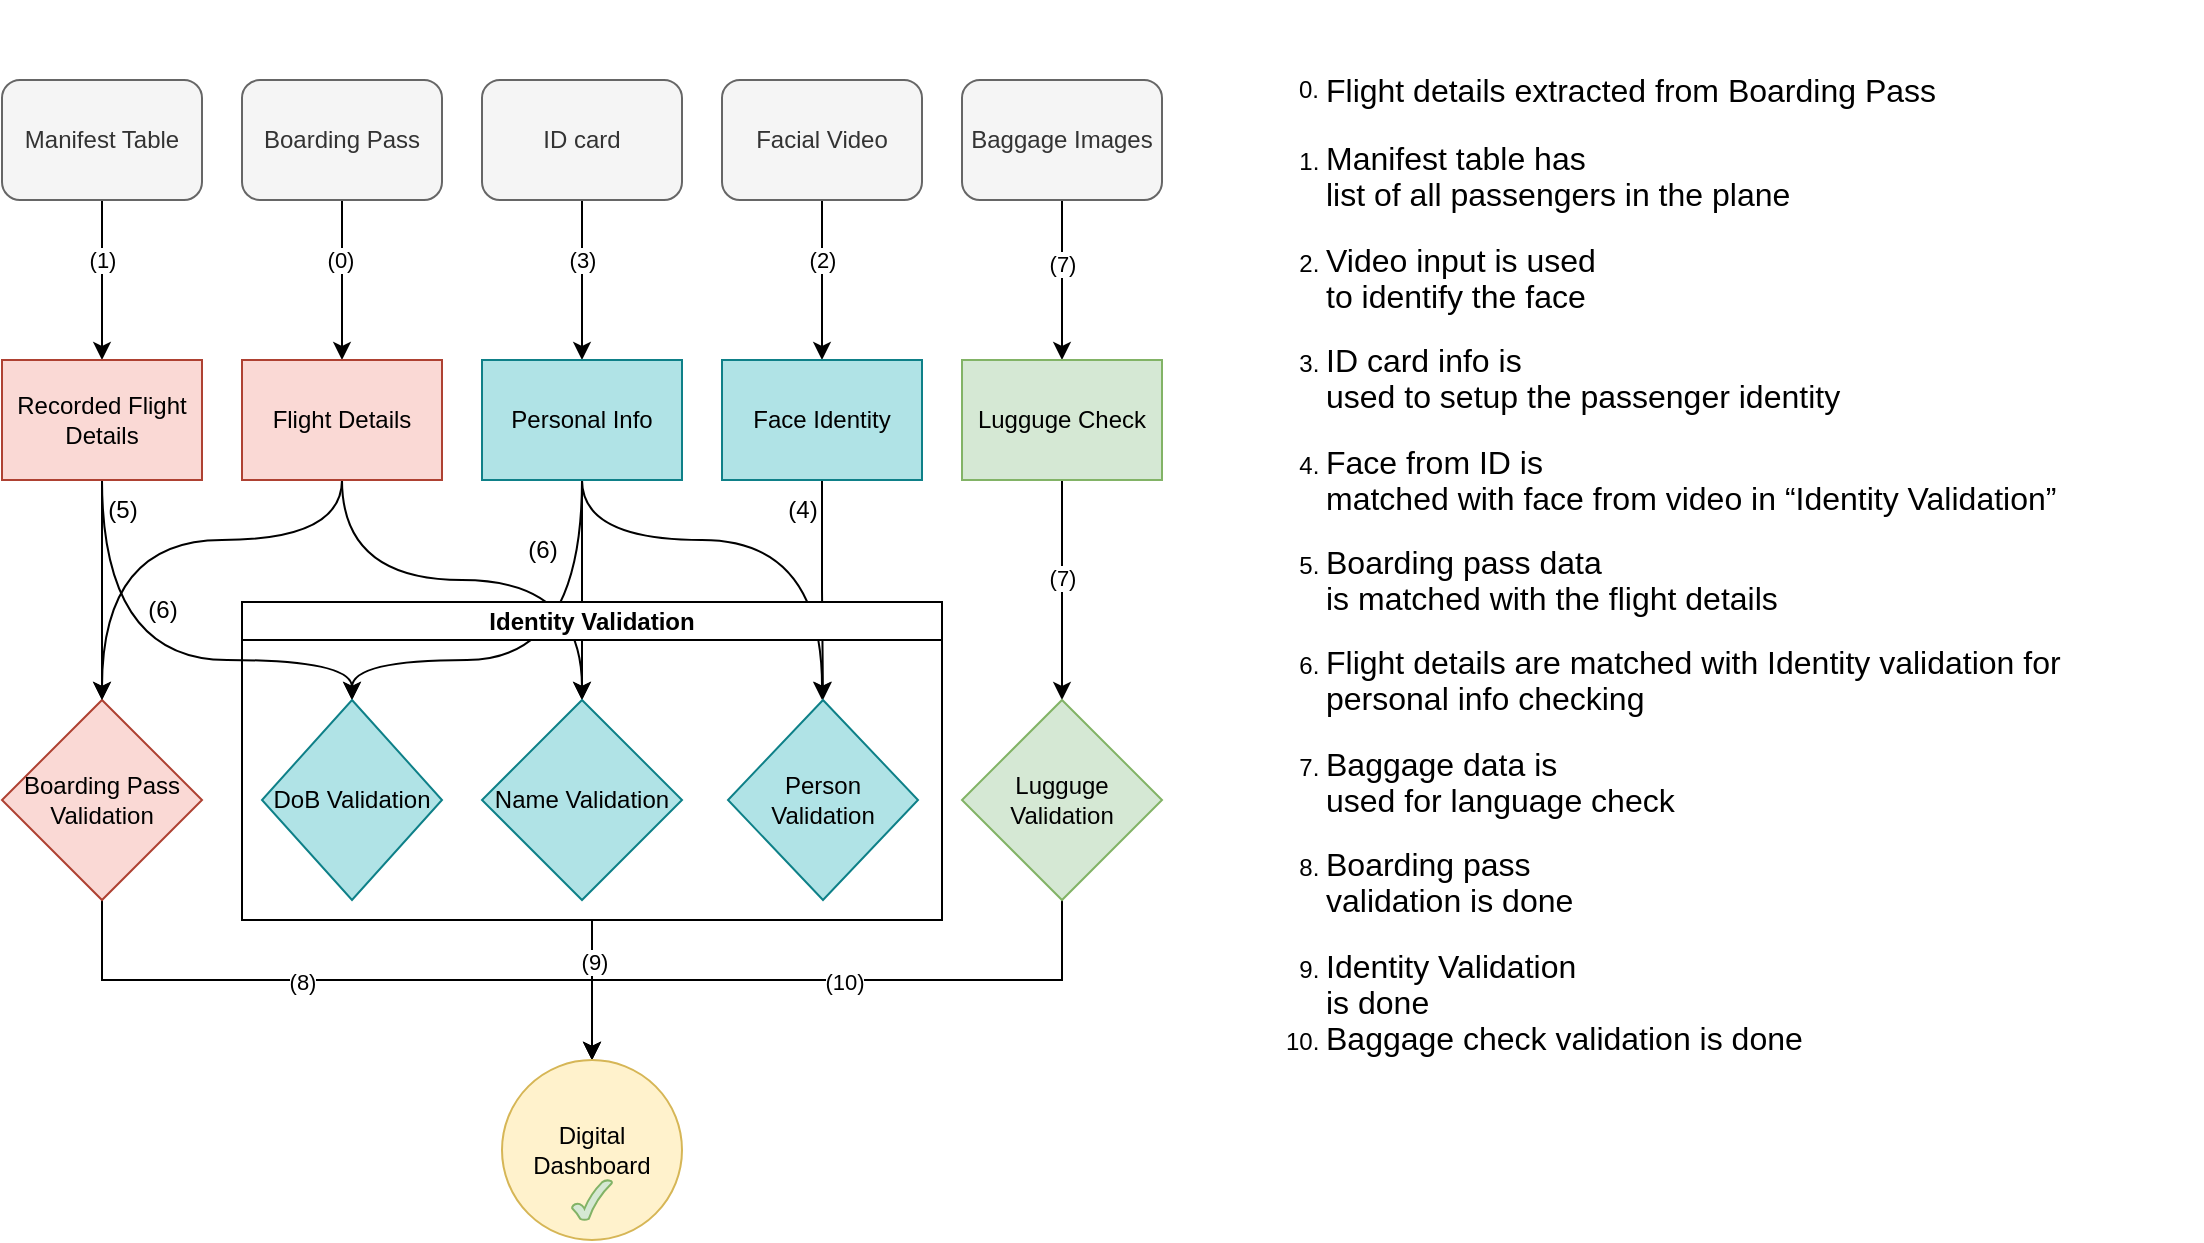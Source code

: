 <mxfile version="22.0.4" type="device" pages="2">
  <diagram name="data flow" id="IYNQmCgIshR-2NRnznrh">
    <mxGraphModel dx="1085" dy="624" grid="1" gridSize="10" guides="1" tooltips="1" connect="1" arrows="1" fold="1" page="1" pageScale="1" pageWidth="827" pageHeight="1169" math="0" shadow="0">
      <root>
        <mxCell id="0" />
        <mxCell id="1" parent="0" />
        <mxCell id="tv6PGRvhd9CO02DmxvT4-9" value="" style="edgeStyle=orthogonalEdgeStyle;rounded=0;orthogonalLoop=1;jettySize=auto;html=1;" edge="1" parent="1" source="tv6PGRvhd9CO02DmxvT4-2" target="tv6PGRvhd9CO02DmxvT4-8">
          <mxGeometry relative="1" as="geometry" />
        </mxCell>
        <mxCell id="tv6PGRvhd9CO02DmxvT4-10" value="(1)" style="edgeLabel;html=1;align=center;verticalAlign=middle;resizable=0;points=[];" vertex="1" connectable="0" parent="tv6PGRvhd9CO02DmxvT4-9">
          <mxGeometry x="-0.009" y="3" relative="1" as="geometry">
            <mxPoint x="-3" y="-10" as="offset" />
          </mxGeometry>
        </mxCell>
        <mxCell id="tv6PGRvhd9CO02DmxvT4-2" value="Manifest Table" style="rounded=1;whiteSpace=wrap;html=1;fillColor=#f5f5f5;strokeColor=#666666;fontColor=#333333;" vertex="1" parent="1">
          <mxGeometry x="150" y="470" width="100" height="60" as="geometry" />
        </mxCell>
        <mxCell id="tv6PGRvhd9CO02DmxvT4-27" value="" style="edgeStyle=orthogonalEdgeStyle;rounded=0;orthogonalLoop=1;jettySize=auto;html=1;" edge="1" parent="1" source="tv6PGRvhd9CO02DmxvT4-3" target="tv6PGRvhd9CO02DmxvT4-26">
          <mxGeometry relative="1" as="geometry" />
        </mxCell>
        <mxCell id="tv6PGRvhd9CO02DmxvT4-28" value="(0)" style="edgeLabel;html=1;align=center;verticalAlign=middle;resizable=0;points=[];" vertex="1" connectable="0" parent="tv6PGRvhd9CO02DmxvT4-27">
          <mxGeometry x="-0.35" y="-1" relative="1" as="geometry">
            <mxPoint y="4" as="offset" />
          </mxGeometry>
        </mxCell>
        <mxCell id="tv6PGRvhd9CO02DmxvT4-3" value="Boarding Pass" style="rounded=1;whiteSpace=wrap;html=1;fillColor=#f5f5f5;strokeColor=#666666;fontColor=#333333;" vertex="1" parent="1">
          <mxGeometry x="270" y="470" width="100" height="60" as="geometry" />
        </mxCell>
        <mxCell id="tv6PGRvhd9CO02DmxvT4-18" value="" style="edgeStyle=orthogonalEdgeStyle;rounded=0;orthogonalLoop=1;jettySize=auto;html=1;" edge="1" parent="1" source="tv6PGRvhd9CO02DmxvT4-4" target="tv6PGRvhd9CO02DmxvT4-17">
          <mxGeometry relative="1" as="geometry" />
        </mxCell>
        <mxCell id="tv6PGRvhd9CO02DmxvT4-19" value="(3)" style="edgeLabel;html=1;align=center;verticalAlign=middle;resizable=0;points=[];" vertex="1" connectable="0" parent="tv6PGRvhd9CO02DmxvT4-18">
          <mxGeometry x="-0.077" y="-2" relative="1" as="geometry">
            <mxPoint x="2" y="-7" as="offset" />
          </mxGeometry>
        </mxCell>
        <mxCell id="tv6PGRvhd9CO02DmxvT4-4" value="ID card" style="rounded=1;whiteSpace=wrap;html=1;fillColor=#f5f5f5;strokeColor=#666666;fontColor=#333333;" vertex="1" parent="1">
          <mxGeometry x="390" y="470" width="100" height="60" as="geometry" />
        </mxCell>
        <mxCell id="tv6PGRvhd9CO02DmxvT4-21" value="" style="edgeStyle=orthogonalEdgeStyle;rounded=0;orthogonalLoop=1;jettySize=auto;html=1;" edge="1" parent="1" source="tv6PGRvhd9CO02DmxvT4-5" target="tv6PGRvhd9CO02DmxvT4-20">
          <mxGeometry relative="1" as="geometry" />
        </mxCell>
        <mxCell id="tv6PGRvhd9CO02DmxvT4-22" value="(2)" style="edgeLabel;html=1;align=center;verticalAlign=middle;resizable=0;points=[];" vertex="1" connectable="0" parent="tv6PGRvhd9CO02DmxvT4-21">
          <mxGeometry x="-0.259" relative="1" as="geometry">
            <mxPoint as="offset" />
          </mxGeometry>
        </mxCell>
        <mxCell id="tv6PGRvhd9CO02DmxvT4-5" value="Facial Video" style="rounded=1;whiteSpace=wrap;html=1;fillColor=#f5f5f5;strokeColor=#666666;fontColor=#333333;" vertex="1" parent="1">
          <mxGeometry x="510" y="470" width="100" height="60" as="geometry" />
        </mxCell>
        <mxCell id="tv6PGRvhd9CO02DmxvT4-24" value="" style="edgeStyle=orthogonalEdgeStyle;rounded=0;orthogonalLoop=1;jettySize=auto;html=1;" edge="1" parent="1" source="tv6PGRvhd9CO02DmxvT4-6" target="tv6PGRvhd9CO02DmxvT4-23">
          <mxGeometry relative="1" as="geometry" />
        </mxCell>
        <mxCell id="tv6PGRvhd9CO02DmxvT4-25" value="(7)" style="edgeLabel;html=1;align=center;verticalAlign=middle;resizable=0;points=[];" vertex="1" connectable="0" parent="tv6PGRvhd9CO02DmxvT4-24">
          <mxGeometry x="-0.214" relative="1" as="geometry">
            <mxPoint as="offset" />
          </mxGeometry>
        </mxCell>
        <mxCell id="tv6PGRvhd9CO02DmxvT4-6" value="Baggage Images" style="rounded=1;whiteSpace=wrap;html=1;fillColor=#f5f5f5;strokeColor=#666666;fontColor=#333333;" vertex="1" parent="1">
          <mxGeometry x="630" y="470" width="100" height="60" as="geometry" />
        </mxCell>
        <mxCell id="tv6PGRvhd9CO02DmxvT4-32" style="edgeStyle=orthogonalEdgeStyle;rounded=0;orthogonalLoop=1;jettySize=auto;html=1;exitX=0.5;exitY=1;exitDx=0;exitDy=0;entryX=0.5;entryY=0;entryDx=0;entryDy=0;" edge="1" parent="1" source="tv6PGRvhd9CO02DmxvT4-8" target="tv6PGRvhd9CO02DmxvT4-15">
          <mxGeometry relative="1" as="geometry" />
        </mxCell>
        <mxCell id="tv6PGRvhd9CO02DmxvT4-52" style="edgeStyle=orthogonalEdgeStyle;orthogonalLoop=1;jettySize=auto;html=1;exitX=0.5;exitY=1;exitDx=0;exitDy=0;curved=1;" edge="1" parent="1" source="tv6PGRvhd9CO02DmxvT4-8" target="tv6PGRvhd9CO02DmxvT4-13">
          <mxGeometry relative="1" as="geometry">
            <Array as="points">
              <mxPoint x="200" y="760" />
              <mxPoint x="325" y="760" />
            </Array>
          </mxGeometry>
        </mxCell>
        <mxCell id="tv6PGRvhd9CO02DmxvT4-8" value="Recorded Flight Details" style="rounded=0;whiteSpace=wrap;html=1;fillColor=#fad9d5;strokeColor=#ae4132;" vertex="1" parent="1">
          <mxGeometry x="150" y="610" width="100" height="60" as="geometry" />
        </mxCell>
        <mxCell id="tv6PGRvhd9CO02DmxvT4-58" style="edgeStyle=orthogonalEdgeStyle;rounded=0;orthogonalLoop=1;jettySize=auto;html=1;exitX=0.5;exitY=1;exitDx=0;exitDy=0;entryX=0.5;entryY=0;entryDx=0;entryDy=0;" edge="1" parent="1" source="tv6PGRvhd9CO02DmxvT4-15" target="tv6PGRvhd9CO02DmxvT4-54">
          <mxGeometry relative="1" as="geometry" />
        </mxCell>
        <mxCell id="tv6PGRvhd9CO02DmxvT4-61" value="(8)" style="edgeLabel;html=1;align=center;verticalAlign=middle;resizable=0;points=[];" vertex="1" connectable="0" parent="tv6PGRvhd9CO02DmxvT4-58">
          <mxGeometry x="-0.39" y="-1" relative="1" as="geometry">
            <mxPoint x="41" as="offset" />
          </mxGeometry>
        </mxCell>
        <mxCell id="tv6PGRvhd9CO02DmxvT4-15" value="Boarding Pass Validation" style="rhombus;whiteSpace=wrap;html=1;rounded=0;arcSize=16;strokeOpacity=100;fillColor=#fad9d5;strokeColor=#ae4132;" vertex="1" parent="1">
          <mxGeometry x="150" y="780" width="100" height="100" as="geometry" />
        </mxCell>
        <mxCell id="tv6PGRvhd9CO02DmxvT4-41" style="edgeStyle=orthogonalEdgeStyle;orthogonalLoop=1;jettySize=auto;html=1;exitX=0.5;exitY=1;exitDx=0;exitDy=0;entryX=0.495;entryY=0;entryDx=0;entryDy=0;entryPerimeter=0;curved=1;" edge="1" parent="1" source="tv6PGRvhd9CO02DmxvT4-17" target="tv6PGRvhd9CO02DmxvT4-30">
          <mxGeometry relative="1" as="geometry">
            <mxPoint x="560" y="760" as="targetPoint" />
            <Array as="points">
              <mxPoint x="440" y="700" />
              <mxPoint x="560" y="700" />
            </Array>
          </mxGeometry>
        </mxCell>
        <mxCell id="tv6PGRvhd9CO02DmxvT4-43" style="edgeStyle=orthogonalEdgeStyle;rounded=0;orthogonalLoop=1;jettySize=auto;html=1;exitX=0.5;exitY=1;exitDx=0;exitDy=0;entryX=0.5;entryY=0;entryDx=0;entryDy=0;" edge="1" parent="1" source="tv6PGRvhd9CO02DmxvT4-17" target="tv6PGRvhd9CO02DmxvT4-31">
          <mxGeometry relative="1" as="geometry" />
        </mxCell>
        <mxCell id="tv6PGRvhd9CO02DmxvT4-53" style="edgeStyle=orthogonalEdgeStyle;orthogonalLoop=1;jettySize=auto;html=1;exitX=0.5;exitY=1;exitDx=0;exitDy=0;entryX=0.5;entryY=0;entryDx=0;entryDy=0;curved=1;" edge="1" parent="1" source="tv6PGRvhd9CO02DmxvT4-17" target="tv6PGRvhd9CO02DmxvT4-13">
          <mxGeometry relative="1" as="geometry">
            <Array as="points">
              <mxPoint x="440" y="760" />
              <mxPoint x="325" y="760" />
            </Array>
          </mxGeometry>
        </mxCell>
        <mxCell id="tv6PGRvhd9CO02DmxvT4-17" value="Personal Info" style="rounded=0;whiteSpace=wrap;html=1;glass=0;fillColor=#b0e3e6;strokeColor=#0e8088;" vertex="1" parent="1">
          <mxGeometry x="390" y="610" width="100" height="60" as="geometry" />
        </mxCell>
        <mxCell id="tv6PGRvhd9CO02DmxvT4-38" style="edgeStyle=orthogonalEdgeStyle;rounded=0;orthogonalLoop=1;jettySize=auto;html=1;exitX=0.5;exitY=1;exitDx=0;exitDy=0;entryX=0.5;entryY=0;entryDx=0;entryDy=0;" edge="1" parent="1" source="tv6PGRvhd9CO02DmxvT4-20" target="tv6PGRvhd9CO02DmxvT4-30">
          <mxGeometry relative="1" as="geometry">
            <mxPoint x="560.455" y="770" as="targetPoint" />
          </mxGeometry>
        </mxCell>
        <mxCell id="tv6PGRvhd9CO02DmxvT4-20" value="Face Identity" style="rounded=0;whiteSpace=wrap;html=1;fillColor=#b0e3e6;strokeColor=#0e8088;" vertex="1" parent="1">
          <mxGeometry x="510" y="610" width="100" height="60" as="geometry" />
        </mxCell>
        <mxCell id="tv6PGRvhd9CO02DmxvT4-47" style="edgeStyle=orthogonalEdgeStyle;rounded=0;orthogonalLoop=1;jettySize=auto;html=1;exitX=0.5;exitY=1;exitDx=0;exitDy=0;entryX=0.5;entryY=0;entryDx=0;entryDy=0;" edge="1" parent="1" source="tv6PGRvhd9CO02DmxvT4-23" target="tv6PGRvhd9CO02DmxvT4-29">
          <mxGeometry relative="1" as="geometry" />
        </mxCell>
        <mxCell id="tv6PGRvhd9CO02DmxvT4-50" value="(7)" style="edgeLabel;html=1;align=center;verticalAlign=middle;resizable=0;points=[];" vertex="1" connectable="0" parent="tv6PGRvhd9CO02DmxvT4-47">
          <mxGeometry x="-0.379" y="4" relative="1" as="geometry">
            <mxPoint x="-4" y="15" as="offset" />
          </mxGeometry>
        </mxCell>
        <mxCell id="tv6PGRvhd9CO02DmxvT4-23" value="Lugguge Check" style="rounded=0;whiteSpace=wrap;html=1;fillColor=#d5e8d4;strokeColor=#82b366;" vertex="1" parent="1">
          <mxGeometry x="630" y="610" width="100" height="60" as="geometry" />
        </mxCell>
        <mxCell id="tv6PGRvhd9CO02DmxvT4-33" style="edgeStyle=orthogonalEdgeStyle;orthogonalLoop=1;jettySize=auto;html=1;exitX=0.5;exitY=1;exitDx=0;exitDy=0;entryX=0.5;entryY=0;entryDx=0;entryDy=0;curved=1;" edge="1" parent="1" source="tv6PGRvhd9CO02DmxvT4-26" target="tv6PGRvhd9CO02DmxvT4-15">
          <mxGeometry relative="1" as="geometry">
            <Array as="points">
              <mxPoint x="320" y="700" />
              <mxPoint x="200" y="700" />
            </Array>
          </mxGeometry>
        </mxCell>
        <mxCell id="tv6PGRvhd9CO02DmxvT4-36" style="edgeStyle=orthogonalEdgeStyle;orthogonalLoop=1;jettySize=auto;html=1;entryX=0.5;entryY=0;entryDx=0;entryDy=0;exitX=0.5;exitY=1;exitDx=0;exitDy=0;curved=1;" edge="1" parent="1" source="tv6PGRvhd9CO02DmxvT4-26" target="tv6PGRvhd9CO02DmxvT4-31">
          <mxGeometry relative="1" as="geometry">
            <mxPoint x="330" y="760" as="targetPoint" />
            <Array as="points">
              <mxPoint x="320" y="720" />
              <mxPoint x="440" y="720" />
            </Array>
          </mxGeometry>
        </mxCell>
        <mxCell id="tv6PGRvhd9CO02DmxvT4-26" value="Flight Details" style="rounded=0;whiteSpace=wrap;html=1;fillColor=#fad9d5;strokeColor=#ae4132;" vertex="1" parent="1">
          <mxGeometry x="270" y="610" width="100" height="60" as="geometry" />
        </mxCell>
        <mxCell id="tv6PGRvhd9CO02DmxvT4-60" style="edgeStyle=orthogonalEdgeStyle;rounded=0;orthogonalLoop=1;jettySize=auto;html=1;exitX=0.5;exitY=1;exitDx=0;exitDy=0;entryX=0.5;entryY=0;entryDx=0;entryDy=0;" edge="1" parent="1" source="tv6PGRvhd9CO02DmxvT4-29" target="tv6PGRvhd9CO02DmxvT4-54">
          <mxGeometry relative="1" as="geometry" />
        </mxCell>
        <mxCell id="tv6PGRvhd9CO02DmxvT4-63" value="(10)" style="edgeLabel;html=1;align=center;verticalAlign=middle;resizable=0;points=[];" vertex="1" connectable="0" parent="tv6PGRvhd9CO02DmxvT4-60">
          <mxGeometry x="-0.053" y="1" relative="1" as="geometry">
            <mxPoint as="offset" />
          </mxGeometry>
        </mxCell>
        <mxCell id="tv6PGRvhd9CO02DmxvT4-29" value="Lugguge Validation" style="rhombus;whiteSpace=wrap;html=1;rounded=0;arcSize=16;strokeOpacity=100;fillColor=#d5e8d4;strokeColor=#82b366;" vertex="1" parent="1">
          <mxGeometry x="630" y="780" width="100" height="100" as="geometry" />
        </mxCell>
        <mxCell id="tv6PGRvhd9CO02DmxvT4-59" style="edgeStyle=orthogonalEdgeStyle;rounded=0;orthogonalLoop=1;jettySize=auto;html=1;exitX=0.5;exitY=1;exitDx=0;exitDy=0;entryX=0.5;entryY=0;entryDx=0;entryDy=0;" edge="1" parent="1" source="tv6PGRvhd9CO02DmxvT4-35" target="tv6PGRvhd9CO02DmxvT4-54">
          <mxGeometry relative="1" as="geometry" />
        </mxCell>
        <mxCell id="tv6PGRvhd9CO02DmxvT4-62" value="(9)" style="edgeLabel;html=1;align=center;verticalAlign=middle;resizable=0;points=[];" vertex="1" connectable="0" parent="tv6PGRvhd9CO02DmxvT4-59">
          <mxGeometry x="-0.413" y="1" relative="1" as="geometry">
            <mxPoint as="offset" />
          </mxGeometry>
        </mxCell>
        <mxCell id="tv6PGRvhd9CO02DmxvT4-35" value="Identity Validation" style="swimlane;whiteSpace=wrap;html=1;startSize=19;" vertex="1" parent="1">
          <mxGeometry x="270" y="731" width="350" height="159" as="geometry" />
        </mxCell>
        <mxCell id="tv6PGRvhd9CO02DmxvT4-31" value="Name Validation" style="rhombus;whiteSpace=wrap;html=1;rounded=0;arcSize=16;strokeOpacity=100;fillColor=#b0e3e6;strokeColor=#0e8088;" vertex="1" parent="tv6PGRvhd9CO02DmxvT4-35">
          <mxGeometry x="120" y="49" width="100" height="100" as="geometry" />
        </mxCell>
        <mxCell id="tv6PGRvhd9CO02DmxvT4-13" value="DoB Validation" style="rhombus;whiteSpace=wrap;html=1;rounded=0;arcSize=16;strokeOpacity=100;fillColor=#b0e3e6;strokeColor=#0e8088;" vertex="1" parent="tv6PGRvhd9CO02DmxvT4-35">
          <mxGeometry x="10" y="49" width="90" height="100" as="geometry" />
        </mxCell>
        <mxCell id="tv6PGRvhd9CO02DmxvT4-30" value="Person Validation" style="rhombus;whiteSpace=wrap;html=1;rounded=0;arcSize=16;strokeOpacity=100;fillColor=#b0e3e6;strokeColor=#0e8088;" vertex="1" parent="tv6PGRvhd9CO02DmxvT4-35">
          <mxGeometry x="243" y="49" width="95" height="100" as="geometry" />
        </mxCell>
        <mxCell id="tv6PGRvhd9CO02DmxvT4-39" value="(4)" style="text;html=1;align=center;verticalAlign=middle;resizable=0;points=[];autosize=1;strokeColor=none;fillColor=none;" vertex="1" parent="1">
          <mxGeometry x="530" y="670" width="40" height="30" as="geometry" />
        </mxCell>
        <mxCell id="tv6PGRvhd9CO02DmxvT4-42" value="(5)" style="text;html=1;align=center;verticalAlign=middle;resizable=0;points=[];autosize=1;strokeColor=none;fillColor=none;" vertex="1" parent="1">
          <mxGeometry x="190" y="670" width="40" height="30" as="geometry" />
        </mxCell>
        <mxCell id="tv6PGRvhd9CO02DmxvT4-54" value="Digital Dashboard" style="ellipse;whiteSpace=wrap;html=1;aspect=fixed;fillColor=#fff2cc;strokeColor=#d6b656;" vertex="1" parent="1">
          <mxGeometry x="400" y="960" width="90" height="90" as="geometry" />
        </mxCell>
        <mxCell id="tv6PGRvhd9CO02DmxvT4-56" value="" style="verticalLabelPosition=bottom;verticalAlign=top;html=1;shape=mxgraph.basic.tick;fillColor=#d5e8d4;strokeColor=#82b366;" vertex="1" parent="1">
          <mxGeometry x="435" y="1020" width="20" height="20" as="geometry" />
        </mxCell>
        <mxCell id="tv6PGRvhd9CO02DmxvT4-46" value="(6)" style="text;html=1;align=center;verticalAlign=middle;resizable=0;points=[];autosize=1;strokeColor=none;fillColor=none;" vertex="1" parent="1">
          <mxGeometry x="400" y="690" width="40" height="30" as="geometry" />
        </mxCell>
        <mxCell id="tv6PGRvhd9CO02DmxvT4-64" value="(6)" style="text;html=1;align=center;verticalAlign=middle;resizable=0;points=[];autosize=1;strokeColor=none;fillColor=none;" vertex="1" parent="1">
          <mxGeometry x="210" y="720" width="40" height="30" as="geometry" />
        </mxCell>
        <mxCell id="tv6PGRvhd9CO02DmxvT4-71" value="" style="group" vertex="1" connectable="0" parent="1">
          <mxGeometry x="770" y="430" width="480" height="610" as="geometry" />
        </mxCell>
        <mxCell id="tv6PGRvhd9CO02DmxvT4-7" value="&lt;ol style=&quot;margin-top:0cm&quot; start=&quot;1&quot; type=&quot;1&quot;&gt;&lt;br&gt; &lt;li class=&quot;MsoNormal&quot; style=&quot;line-height:normal;mso-pagination:none;mso-list:&lt;br/&gt;     l0 level1 lfo1&quot;&gt;&lt;span lang=&quot;EN&quot; style=&quot;font-size:12.0pt&quot;&gt;Manifest table has&lt;br&gt;     list of all passengers in the plane&lt;/span&gt;&lt;/li&gt;&lt;br&gt; &lt;li class=&quot;MsoNormal&quot; style=&quot;line-height:normal;mso-pagination:none;mso-list:&lt;br/&gt;     l0 level1 lfo1&quot;&gt;&lt;span lang=&quot;EN&quot; style=&quot;font-size:12.0pt&quot;&gt;Video input is used&lt;br&gt;     to identify the face&lt;/span&gt;&lt;/li&gt;&lt;br&gt; &lt;li class=&quot;MsoNormal&quot; style=&quot;line-height:normal;mso-pagination:none;mso-list:&lt;br/&gt;     l0 level1 lfo1&quot;&gt;&lt;span lang=&quot;EN&quot; style=&quot;font-size:12.0pt&quot;&gt;ID card info is&lt;br&gt;     used to setup the passenger identity&lt;/span&gt;&lt;/li&gt;&lt;br&gt; &lt;li class=&quot;MsoNormal&quot; style=&quot;line-height:normal;mso-pagination:none;mso-list:&lt;br/&gt;     l0 level1 lfo1&quot;&gt;&lt;span lang=&quot;EN&quot; style=&quot;font-size:12.0pt&quot;&gt;Face from ID is&lt;br&gt;     matched with face from video in “Identity Validation”&lt;/span&gt;&lt;/li&gt;&lt;br&gt; &lt;li class=&quot;MsoNormal&quot; style=&quot;line-height:normal;mso-pagination:none;mso-list:&lt;br/&gt;     l0 level1 lfo1&quot;&gt;&lt;span lang=&quot;EN&quot; style=&quot;font-size:12.0pt&quot;&gt;Boarding pass data&lt;br&gt;     is matched with the flight details&lt;/span&gt;&lt;/li&gt;&lt;br&gt; &lt;li class=&quot;MsoNormal&quot; style=&quot;line-height:normal;mso-pagination:none;mso-list:&lt;br/&gt;     l0 level1 lfo1&quot;&gt;&lt;span lang=&quot;EN&quot; style=&quot;font-size:12.0pt&quot;&gt;Flight details are matched with Identity validation for personal info checking&lt;/span&gt;&lt;/li&gt;&lt;br&gt; &lt;li class=&quot;MsoNormal&quot; style=&quot;line-height:normal;mso-pagination:none;mso-list:&lt;br/&gt;     l0 level1 lfo1&quot;&gt;&lt;span lang=&quot;EN&quot; style=&quot;font-size:12.0pt&quot;&gt;Baggage data is&lt;br&gt;     used for language check&lt;/span&gt;&lt;/li&gt;&lt;br&gt; &lt;li class=&quot;MsoNormal&quot; style=&quot;line-height:normal;mso-pagination:none;mso-list:&lt;br/&gt;     l0 level1 lfo1&quot;&gt;&lt;span lang=&quot;EN&quot; style=&quot;font-size:12.0pt&quot;&gt;Boarding pass&lt;br&gt;     validation is done&lt;/span&gt;&lt;/li&gt;&lt;br&gt; &lt;li class=&quot;MsoNormal&quot; style=&quot;line-height:normal;mso-pagination:none;mso-list:&lt;br/&gt;     l0 level1 lfo1&quot;&gt;&lt;span lang=&quot;EN&quot; style=&quot;font-size:12.0pt&quot;&gt;Identity Validation&lt;br&gt;     is done&lt;/span&gt;&lt;/li&gt;&lt;li style=&quot;border-color: var(--border-color); line-height: normal;&quot; class=&quot;MsoNormal&quot;&gt;&lt;span style=&quot;border-color: var(--border-color); font-size: 12pt;&quot; lang=&quot;EN&quot;&gt;Baggage check validation is done&lt;/span&gt;&lt;/li&gt;&lt;br&gt;&lt;/ol&gt;&lt;br&gt;" style="text;whiteSpace=wrap;html=1;" vertex="1" parent="tv6PGRvhd9CO02DmxvT4-71">
          <mxGeometry y="50" width="430" height="560" as="geometry" />
        </mxCell>
        <mxCell id="tv6PGRvhd9CO02DmxvT4-65" value="0." style="text;html=1;align=center;verticalAlign=middle;resizable=0;points=[];autosize=1;strokeColor=none;fillColor=none;" vertex="1" parent="tv6PGRvhd9CO02DmxvT4-71">
          <mxGeometry x="18" y="30" width="30" height="30" as="geometry" />
        </mxCell>
        <mxCell id="tv6PGRvhd9CO02DmxvT4-66" value="&lt;font style=&quot;font-size: 16px;&quot;&gt;Flight details extracted from Boarding Pass&lt;/font&gt;" style="text;html=1;align=center;verticalAlign=middle;resizable=0;points=[];autosize=1;strokeColor=none;fillColor=none;strokeWidth=2;" vertex="1" parent="tv6PGRvhd9CO02DmxvT4-71">
          <mxGeometry x="29" y="30" width="330" height="30" as="geometry" />
        </mxCell>
      </root>
    </mxGraphModel>
  </diagram>
  <diagram id="8MWnmIBV1rx4q_BelVf0" name="architecture_diagram">
    <mxGraphModel dx="995" dy="570" grid="0" gridSize="10" guides="1" tooltips="1" connect="1" arrows="1" fold="1" page="1" pageScale="1" pageWidth="827" pageHeight="1169" math="0" shadow="0">
      <root>
        <mxCell id="0" />
        <mxCell id="1" parent="0" />
        <mxCell id="XOhniQMsusdcmuid-VrU-4" style="edgeStyle=orthogonalEdgeStyle;rounded=0;orthogonalLoop=1;jettySize=auto;html=1;exitX=0.5;exitY=0;exitDx=0;exitDy=0;entryX=0.5;entryY=1;entryDx=0;entryDy=0;" edge="1" parent="1" source="9hQQM3p0fhg6IQ-z3Jsr-3" target="9hQQM3p0fhg6IQ-z3Jsr-10">
          <mxGeometry relative="1" as="geometry" />
        </mxCell>
        <mxCell id="9hQQM3p0fhg6IQ-z3Jsr-3" value="Facial Video&amp;nbsp;" style="rounded=1;whiteSpace=wrap;html=1;fillColor=#e1d5e7;strokeColor=#9673a6;" vertex="1" parent="1">
          <mxGeometry x="262" y="530" width="70" height="60" as="geometry" />
        </mxCell>
        <mxCell id="XOhniQMsusdcmuid-VrU-3" style="edgeStyle=orthogonalEdgeStyle;rounded=0;orthogonalLoop=1;jettySize=auto;html=1;exitX=0.5;exitY=0;exitDx=0;exitDy=0;entryX=0.5;entryY=1;entryDx=0;entryDy=0;" edge="1" parent="1" source="9hQQM3p0fhg6IQ-z3Jsr-4" target="9hQQM3p0fhg6IQ-z3Jsr-7">
          <mxGeometry relative="1" as="geometry" />
        </mxCell>
        <mxCell id="9hQQM3p0fhg6IQ-z3Jsr-4" value="ID Card" style="rounded=1;whiteSpace=wrap;html=1;fillColor=#f8cecc;strokeColor=#b85450;" vertex="1" parent="1">
          <mxGeometry x="354.5" y="530" width="70" height="60" as="geometry" />
        </mxCell>
        <mxCell id="XOhniQMsusdcmuid-VrU-2" style="edgeStyle=orthogonalEdgeStyle;rounded=0;orthogonalLoop=1;jettySize=auto;html=1;exitX=0.5;exitY=0;exitDx=0;exitDy=0;entryX=0.5;entryY=1;entryDx=0;entryDy=0;" edge="1" parent="1" source="9hQQM3p0fhg6IQ-z3Jsr-5" target="9hQQM3p0fhg6IQ-z3Jsr-9">
          <mxGeometry relative="1" as="geometry" />
        </mxCell>
        <mxCell id="9hQQM3p0fhg6IQ-z3Jsr-20" style="edgeStyle=orthogonalEdgeStyle;orthogonalLoop=1;jettySize=auto;html=1;exitX=0.5;exitY=0;exitDx=0;exitDy=0;entryX=0.5;entryY=1;entryDx=0;entryDy=0;strokeColor=default;curved=1;" edge="1" parent="1" source="9hQQM3p0fhg6IQ-z3Jsr-6" target="9hQQM3p0fhg6IQ-z3Jsr-12">
          <mxGeometry relative="1" as="geometry" />
        </mxCell>
        <mxCell id="9hQQM3p0fhg6IQ-z3Jsr-7" value="ID Form Recognizer" style="shape=hexagon;perimeter=hexagonPerimeter2;whiteSpace=wrap;html=1;fixedSize=1;" vertex="1" parent="1">
          <mxGeometry x="343.75" y="430" width="91.5" height="60" as="geometry" />
        </mxCell>
        <mxCell id="9hQQM3p0fhg6IQ-z3Jsr-9" value="Custom Form Recognizer" style="shape=hexagon;perimeter=hexagonPerimeter2;whiteSpace=wrap;html=1;fixedSize=1;" vertex="1" parent="1">
          <mxGeometry x="437" y="430" width="91.5" height="60" as="geometry" />
        </mxCell>
        <mxCell id="9hQQM3p0fhg6IQ-z3Jsr-10" value="Video Analyzer" style="shape=hexagon;perimeter=hexagonPerimeter2;whiteSpace=wrap;html=1;fixedSize=1;" vertex="1" parent="1">
          <mxGeometry x="251.25" y="430" width="91.5" height="60" as="geometry" />
        </mxCell>
        <mxCell id="9hQQM3p0fhg6IQ-z3Jsr-12" value="Custom Vision" style="shape=hexagon;perimeter=hexagonPerimeter2;whiteSpace=wrap;html=1;fixedSize=1;" vertex="1" parent="1">
          <mxGeometry x="530" y="430" width="91.5" height="60" as="geometry" />
        </mxCell>
        <mxCell id="9hQQM3p0fhg6IQ-z3Jsr-14" value="Architecture Diagram" style="swimlane;childLayout=stackLayout;resizeParent=1;resizeParentMax=0;horizontal=1;startSize=20;horizontalStack=0;html=1;fillColor=#b1ddf0;strokeColor=#10739e;" vertex="1" parent="1">
          <mxGeometry x="110" y="250" width="560" height="380" as="geometry" />
        </mxCell>
        <mxCell id="9hQQM3p0fhg6IQ-z3Jsr-15" value="Storage Layer" style="swimlane;startSize=20;horizontal=0;html=1;" vertex="1" parent="9hQQM3p0fhg6IQ-z3Jsr-14">
          <mxGeometry y="20" width="560" height="120" as="geometry" />
        </mxCell>
        <mxCell id="XOhniQMsusdcmuid-VrU-13" value="Azure Blob Storage" style="shape=datastore;whiteSpace=wrap;html=1;fillColor=#fad7ac;strokeColor=#b46504;" vertex="1" parent="9hQQM3p0fhg6IQ-z3Jsr-15">
          <mxGeometry x="53.5" y="15" width="80" height="80" as="geometry" />
        </mxCell>
        <mxCell id="9hQQM3p0fhg6IQ-z3Jsr-16" value="Processing Layer" style="swimlane;startSize=20;horizontal=0;html=1;" vertex="1" parent="9hQQM3p0fhg6IQ-z3Jsr-14">
          <mxGeometry y="140" width="560" height="120" as="geometry" />
        </mxCell>
        <mxCell id="9hQQM3p0fhg6IQ-z3Jsr-11" value="FaceAPI" style="shape=hexagon;perimeter=hexagonPerimeter2;whiteSpace=wrap;html=1;fixedSize=1;" vertex="1" parent="9hQQM3p0fhg6IQ-z3Jsr-16">
          <mxGeometry x="47.75" y="40" width="91.5" height="60" as="geometry" />
        </mxCell>
        <mxCell id="9hQQM3p0fhg6IQ-z3Jsr-17" value="Data Input Layer" style="swimlane;startSize=20;horizontal=0;html=1;" vertex="1" parent="9hQQM3p0fhg6IQ-z3Jsr-14">
          <mxGeometry y="260" width="560" height="120" as="geometry" />
        </mxCell>
        <mxCell id="9hQQM3p0fhg6IQ-z3Jsr-6" value="Baggage Images" style="rounded=1;whiteSpace=wrap;html=1;fillColor=#fff2cc;strokeColor=#d6b656;" vertex="1" parent="9hQQM3p0fhg6IQ-z3Jsr-17">
          <mxGeometry x="430" y="20" width="70" height="60" as="geometry" />
        </mxCell>
        <mxCell id="9hQQM3p0fhg6IQ-z3Jsr-5" value="Boarding Pass" style="rounded=1;whiteSpace=wrap;html=1;fillColor=#dae8fc;strokeColor=#6c8ebf;" vertex="1" parent="9hQQM3p0fhg6IQ-z3Jsr-17">
          <mxGeometry x="337.75" y="20" width="70" height="60" as="geometry" />
        </mxCell>
        <mxCell id="9hQQM3p0fhg6IQ-z3Jsr-2" value="Manifest Table" style="rounded=1;whiteSpace=wrap;html=1;fillColor=#fad9d5;strokeColor=#ae4132;" vertex="1" parent="9hQQM3p0fhg6IQ-z3Jsr-17">
          <mxGeometry x="58.5" y="20" width="70" height="60" as="geometry" />
        </mxCell>
        <mxCell id="XOhniQMsusdcmuid-VrU-5" style="edgeStyle=orthogonalEdgeStyle;rounded=0;orthogonalLoop=1;jettySize=auto;html=1;exitX=0.5;exitY=0;exitDx=0;exitDy=0;entryX=0.5;entryY=1;entryDx=0;entryDy=0;" edge="1" parent="9hQQM3p0fhg6IQ-z3Jsr-14" source="9hQQM3p0fhg6IQ-z3Jsr-2" target="9hQQM3p0fhg6IQ-z3Jsr-11">
          <mxGeometry relative="1" as="geometry" />
        </mxCell>
        <mxCell id="XOhniQMsusdcmuid-VrU-16" style="edgeStyle=orthogonalEdgeStyle;rounded=0;orthogonalLoop=1;jettySize=auto;html=1;exitX=0.5;exitY=1;exitDx=0;exitDy=0;entryX=0.5;entryY=0;entryDx=0;entryDy=0;" edge="1" parent="9hQQM3p0fhg6IQ-z3Jsr-14" source="XOhniQMsusdcmuid-VrU-13" target="9hQQM3p0fhg6IQ-z3Jsr-11">
          <mxGeometry relative="1" as="geometry" />
        </mxCell>
        <mxCell id="XOhniQMsusdcmuid-VrU-14" style="edgeStyle=orthogonalEdgeStyle;orthogonalLoop=1;jettySize=auto;html=1;exitX=1;exitY=0.5;exitDx=0;exitDy=0;entryX=0.5;entryY=0;entryDx=0;entryDy=0;curved=1;" edge="1" parent="1" source="XOhniQMsusdcmuid-VrU-13" target="9hQQM3p0fhg6IQ-z3Jsr-9">
          <mxGeometry relative="1" as="geometry" />
        </mxCell>
        <mxCell id="XOhniQMsusdcmuid-VrU-15" style="edgeStyle=orthogonalEdgeStyle;orthogonalLoop=1;jettySize=auto;html=1;exitX=1;exitY=0.5;exitDx=0;exitDy=0;entryX=0.5;entryY=0;entryDx=0;entryDy=0;curved=1;" edge="1" parent="1" source="XOhniQMsusdcmuid-VrU-13" target="9hQQM3p0fhg6IQ-z3Jsr-12">
          <mxGeometry relative="1" as="geometry" />
        </mxCell>
      </root>
    </mxGraphModel>
  </diagram>
</mxfile>
